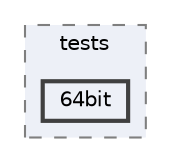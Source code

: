 digraph "flatbuffers/CMakeFiles/flattests.dir/tests/64bit"
{
 // LATEX_PDF_SIZE
  bgcolor="transparent";
  edge [fontname=Helvetica,fontsize=10,labelfontname=Helvetica,labelfontsize=10];
  node [fontname=Helvetica,fontsize=10,shape=box,height=0.2,width=0.4];
  compound=true
  subgraph clusterdir_269144689bf65384ad896f8826bff4d1 {
    graph [ bgcolor="#edf0f7", pencolor="grey50", label="tests", fontname=Helvetica,fontsize=10 style="filled,dashed", URL="dir_269144689bf65384ad896f8826bff4d1.html",tooltip=""]
  dir_ca7a6852f5187316ae8f5345d6f73cae [label="64bit", fillcolor="#edf0f7", color="grey25", style="filled,bold", URL="dir_ca7a6852f5187316ae8f5345d6f73cae.html",tooltip=""];
  }
}
